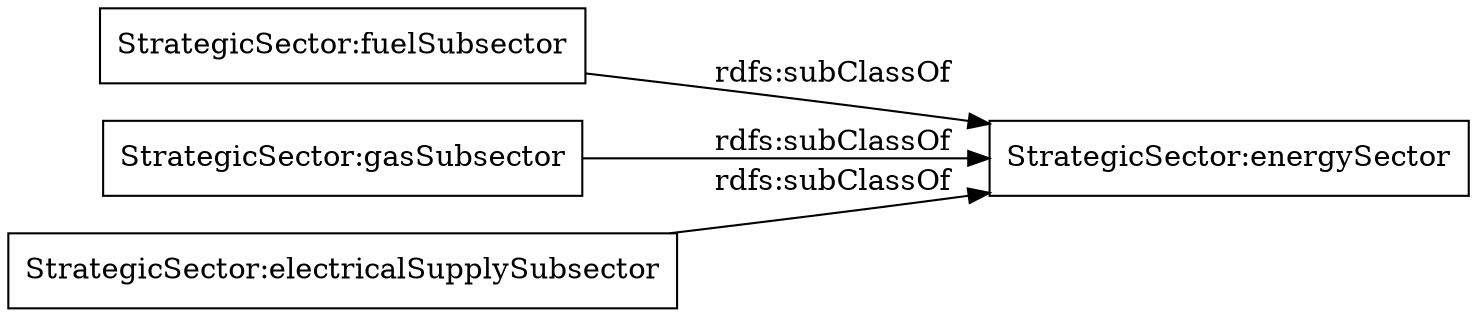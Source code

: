 digraph ar2dtool_diagram { 
rankdir=LR;
size="1000"
node [shape = rectangle, color="black"]; "StrategicSector:fuelSubsector" "StrategicSector:gasSubsector" "StrategicSector:energySector" "StrategicSector:electricalSupplySubsector" ; /*classes style*/
	"StrategicSector:fuelSubsector" -> "StrategicSector:energySector" [ label = "rdfs:subClassOf" ];
	"StrategicSector:gasSubsector" -> "StrategicSector:energySector" [ label = "rdfs:subClassOf" ];
	"StrategicSector:electricalSupplySubsector" -> "StrategicSector:energySector" [ label = "rdfs:subClassOf" ];

}
